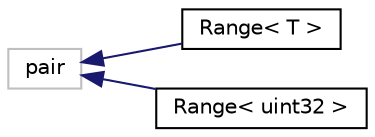 digraph "Graphical Class Hierarchy"
{
 // LATEX_PDF_SIZE
  edge [fontname="Helvetica",fontsize="10",labelfontname="Helvetica",labelfontsize="10"];
  node [fontname="Helvetica",fontsize="10",shape=record];
  rankdir="LR";
  Node178 [label="pair",height=0.2,width=0.4,color="grey75", fillcolor="white", style="filled",tooltip=" "];
  Node178 -> Node0 [dir="back",color="midnightblue",fontsize="10",style="solid",fontname="Helvetica"];
  Node0 [label="Range\< T \>",height=0.2,width=0.4,color="black", fillcolor="white", style="filled",URL="$structpFlow_1_1Range.html",tooltip="Range for elements in an vector [start,end)"];
  Node178 -> Node180 [dir="back",color="midnightblue",fontsize="10",style="solid",fontname="Helvetica"];
  Node180 [label="Range\< uint32 \>",height=0.2,width=0.4,color="black", fillcolor="white", style="filled",URL="$structpFlow_1_1Range.html",tooltip=" "];
}
